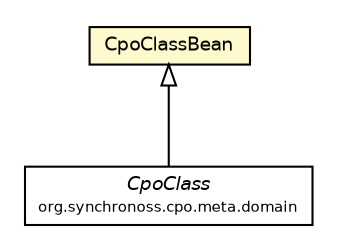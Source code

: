 #!/usr/local/bin/dot
#
# Class diagram 
# Generated by UmlGraph version 4.6 (http://www.spinellis.gr/sw/umlgraph)
#

digraph G {
	edge [fontname="Helvetica",fontsize=10,labelfontname="Helvetica",labelfontsize=10];
	node [fontname="Helvetica",fontsize=10,shape=plaintext];
	// org.synchronoss.cpo.meta.bean.CpoClassBean
	c19611 [label=<<table border="0" cellborder="1" cellspacing="0" cellpadding="2" port="p" bgcolor="lemonChiffon" href="./CpoClassBean.html">
		<tr><td><table border="0" cellspacing="0" cellpadding="1">
			<tr><td> CpoClassBean </td></tr>
		</table></td></tr>
		</table>>, fontname="Helvetica", fontcolor="black", fontsize=9.0];
	// org.synchronoss.cpo.meta.domain.CpoClass
	c19618 [label=<<table border="0" cellborder="1" cellspacing="0" cellpadding="2" port="p" href="../domain/CpoClass.html">
		<tr><td><table border="0" cellspacing="0" cellpadding="1">
			<tr><td><font face="Helvetica-Oblique"> CpoClass </font></td></tr>
			<tr><td><font point-size="7.0"> org.synchronoss.cpo.meta.domain </font></td></tr>
		</table></td></tr>
		</table>>, fontname="Helvetica", fontcolor="black", fontsize=9.0];
	//org.synchronoss.cpo.meta.domain.CpoClass extends org.synchronoss.cpo.meta.bean.CpoClassBean
	c19611:p -> c19618:p [dir=back,arrowtail=empty];
}

